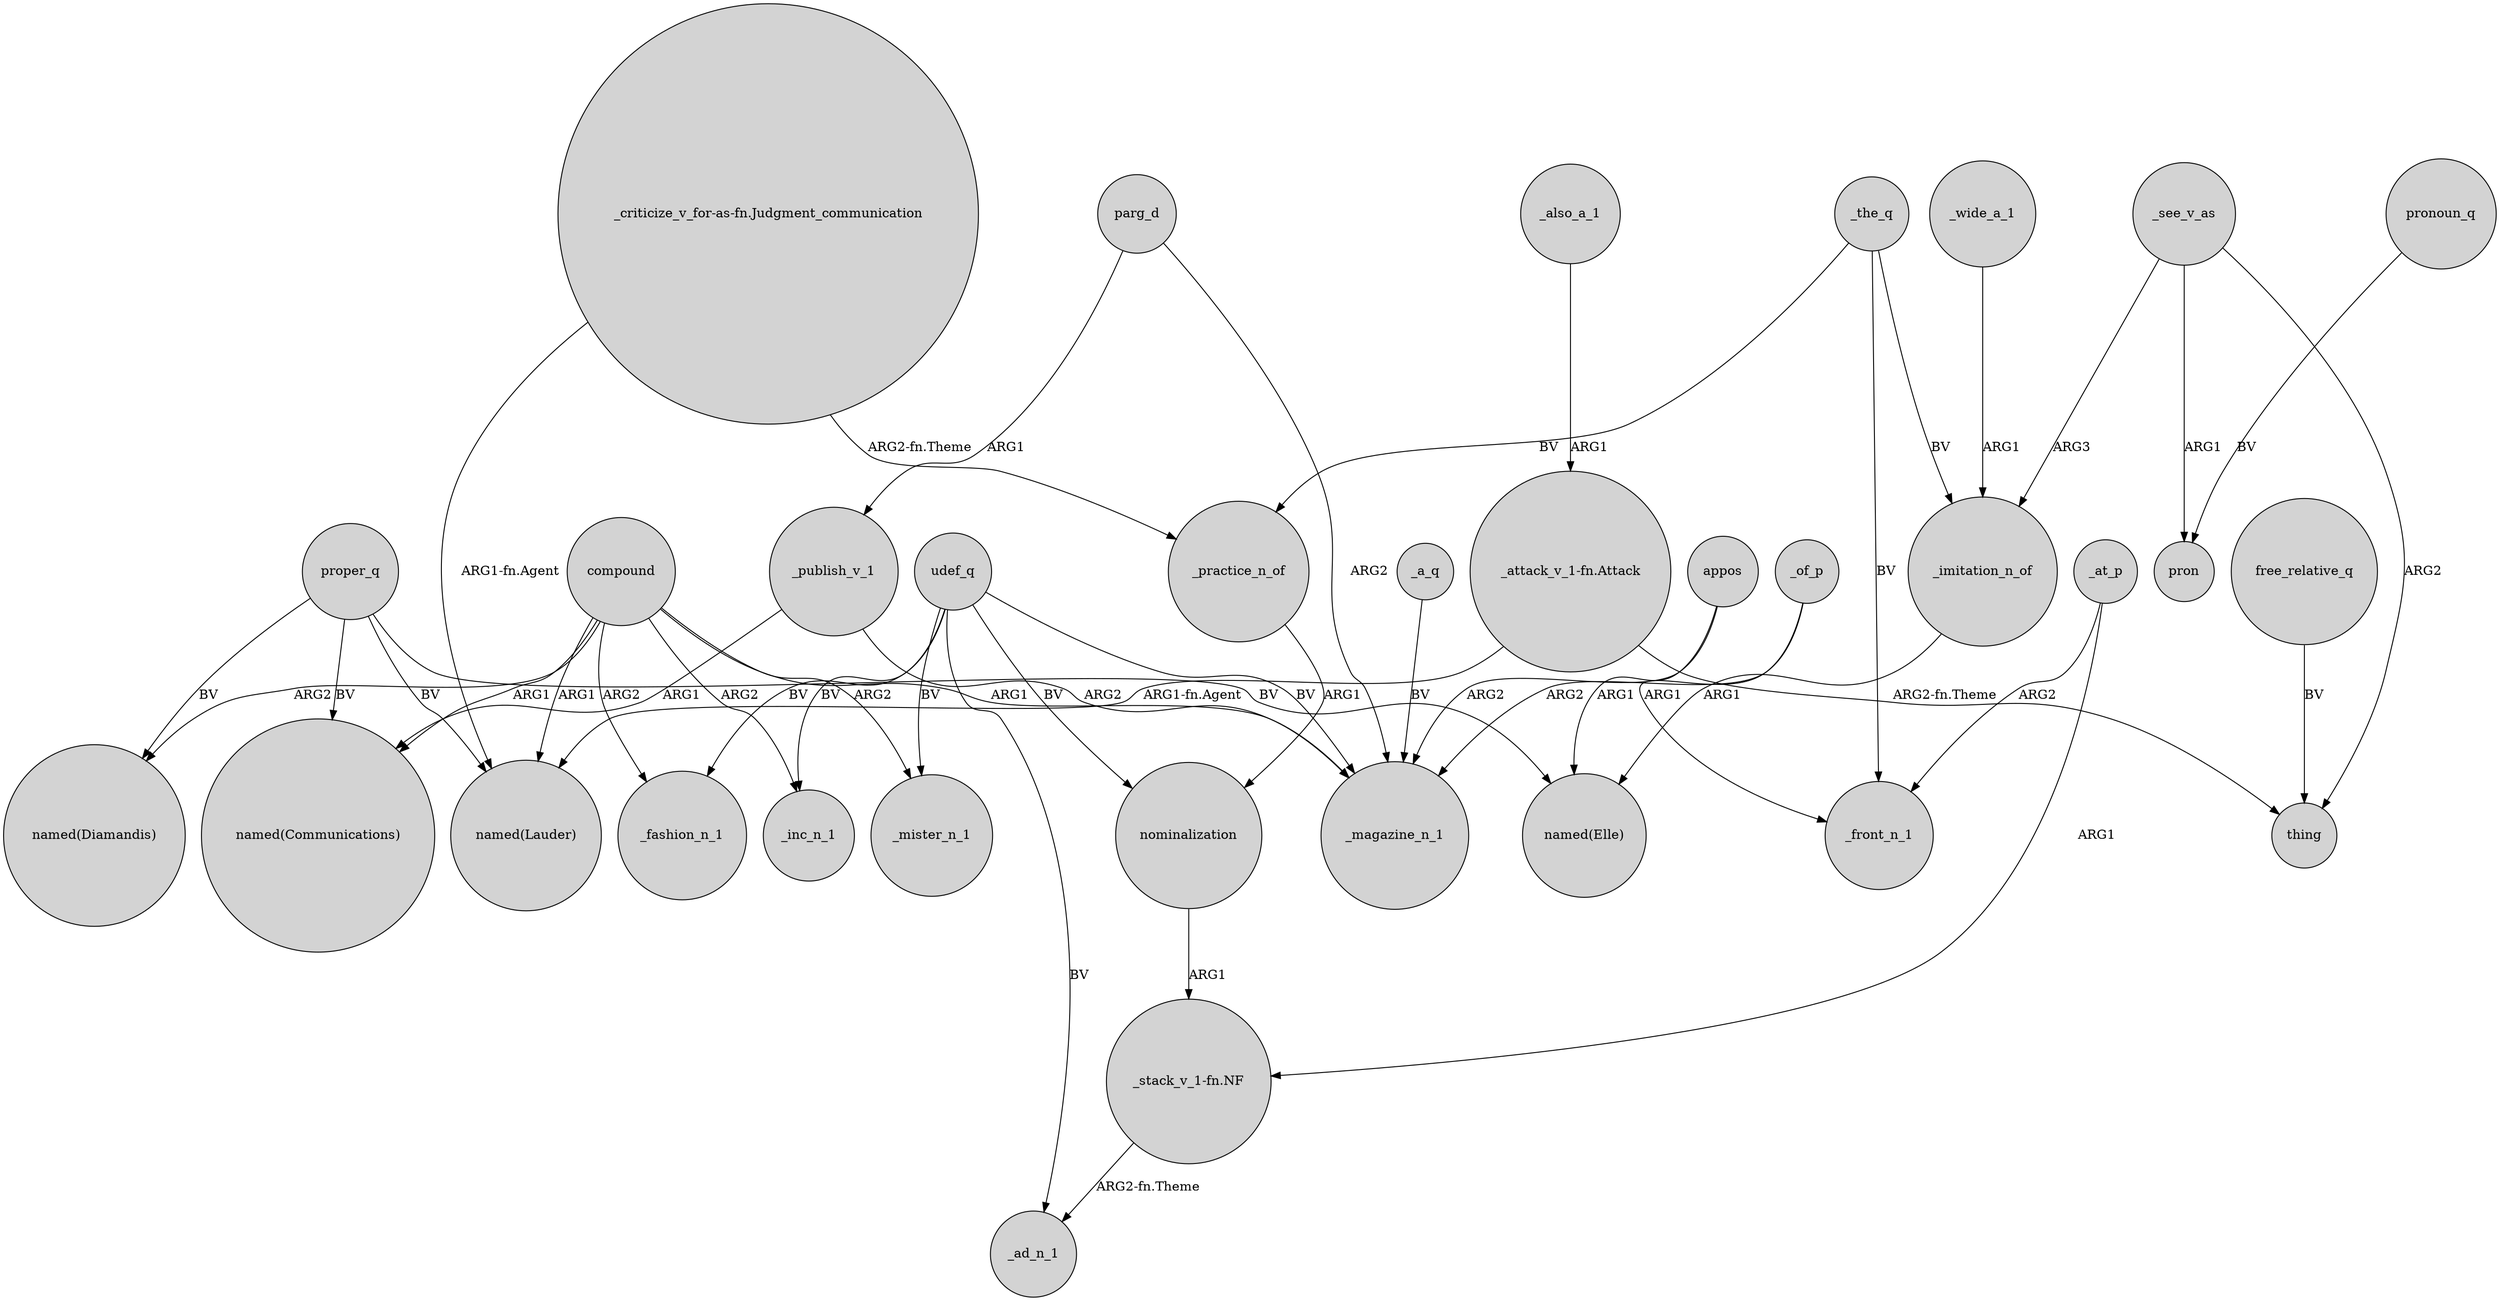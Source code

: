 digraph {
	node [shape=circle style=filled]
	compound -> "named(Diamandis)" [label=ARG2]
	udef_q -> _inc_n_1 [label=BV]
	_of_p -> _front_n_1 [label=ARG1]
	compound -> "named(Lauder)" [label=ARG1]
	nominalization -> "_stack_v_1-fn.NF" [label=ARG1]
	_the_q -> _front_n_1 [label=BV]
	compound -> _mister_n_1 [label=ARG2]
	proper_q -> "named(Communications)" [label=BV]
	_the_q -> _imitation_n_of [label=BV]
	udef_q -> _mister_n_1 [label=BV]
	proper_q -> "named(Diamandis)" [label=BV]
	_see_v_as -> _imitation_n_of [label=ARG3]
	_wide_a_1 -> _imitation_n_of [label=ARG1]
	"_criticize_v_for-as-fn.Judgment_communication" -> _practice_n_of [label="ARG2-fn.Theme"]
	compound -> "named(Communications)" [label=ARG1]
	"_stack_v_1-fn.NF" -> _ad_n_1 [label="ARG2-fn.Theme"]
	appos -> "named(Elle)" [label=ARG1]
	_also_a_1 -> "_attack_v_1-fn.Attack" [label=ARG1]
	pronoun_q -> pron [label=BV]
	_practice_n_of -> nominalization [label=ARG1]
	udef_q -> _magazine_n_1 [label=BV]
	proper_q -> "named(Elle)" [label=BV]
	_publish_v_1 -> _magazine_n_1 [label=ARG2]
	parg_d -> _publish_v_1 [label=ARG1]
	free_relative_q -> thing [label=BV]
	_the_q -> _practice_n_of [label=BV]
	_of_p -> _magazine_n_1 [label=ARG2]
	_at_p -> _front_n_1 [label=ARG2]
	udef_q -> _ad_n_1 [label=BV]
	udef_q -> nominalization [label=BV]
	proper_q -> "named(Lauder)" [label=BV]
	compound -> _magazine_n_1 [label=ARG1]
	_see_v_as -> thing [label=ARG2]
	"_attack_v_1-fn.Attack" -> "named(Lauder)" [label="ARG1-fn.Agent"]
	udef_q -> _fashion_n_1 [label=BV]
	appos -> _magazine_n_1 [label=ARG2]
	_see_v_as -> pron [label=ARG1]
	parg_d -> _magazine_n_1 [label=ARG2]
	_imitation_n_of -> "named(Elle)" [label=ARG1]
	compound -> _fashion_n_1 [label=ARG2]
	"_criticize_v_for-as-fn.Judgment_communication" -> "named(Lauder)" [label="ARG1-fn.Agent"]
	"_attack_v_1-fn.Attack" -> thing [label="ARG2-fn.Theme"]
	compound -> _inc_n_1 [label=ARG2]
	_at_p -> "_stack_v_1-fn.NF" [label=ARG1]
	_publish_v_1 -> "named(Communications)" [label=ARG1]
	_a_q -> _magazine_n_1 [label=BV]
}
